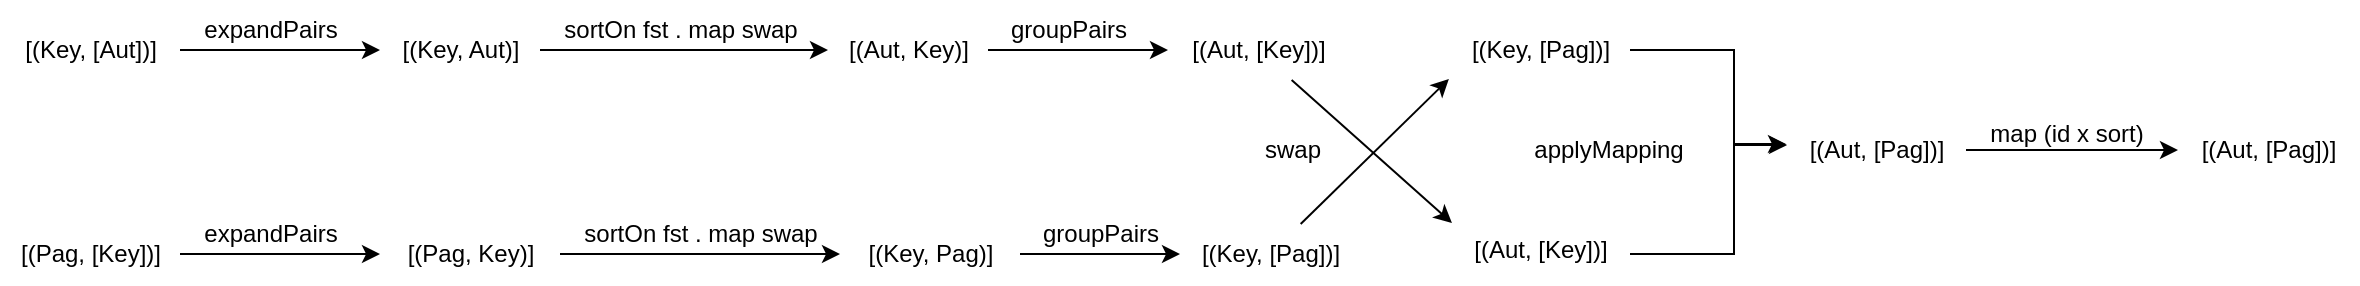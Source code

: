<mxfile version="28.2.4">
  <diagram name="Page-1" id="iRhwuJ6RRW_aZ2E-kMQQ">
    <mxGraphModel dx="1404" dy="650" grid="0" gridSize="10" guides="1" tooltips="1" connect="1" arrows="1" fold="1" page="1" pageScale="1" pageWidth="3300" pageHeight="2339" math="0" shadow="0">
      <root>
        <mxCell id="0" />
        <mxCell id="1" parent="0" />
        <mxCell id="rchXtqZC1mfvUct00wvf-4" style="edgeStyle=orthogonalEdgeStyle;rounded=0;orthogonalLoop=1;jettySize=auto;html=1;" edge="1" parent="1" source="rchXtqZC1mfvUct00wvf-2" target="rchXtqZC1mfvUct00wvf-3">
          <mxGeometry relative="1" as="geometry" />
        </mxCell>
        <mxCell id="rchXtqZC1mfvUct00wvf-2" value="[(Key, [Aut])]" style="text;html=1;align=center;verticalAlign=middle;resizable=0;points=[];autosize=1;strokeColor=none;fillColor=none;" vertex="1" parent="1">
          <mxGeometry x="96" y="158" width="90" height="30" as="geometry" />
        </mxCell>
        <mxCell id="rchXtqZC1mfvUct00wvf-7" style="edgeStyle=orthogonalEdgeStyle;rounded=0;orthogonalLoop=1;jettySize=auto;html=1;" edge="1" parent="1" source="rchXtqZC1mfvUct00wvf-3" target="rchXtqZC1mfvUct00wvf-6">
          <mxGeometry relative="1" as="geometry" />
        </mxCell>
        <mxCell id="rchXtqZC1mfvUct00wvf-3" value="[(Key, Aut)]" style="text;html=1;align=center;verticalAlign=middle;resizable=0;points=[];autosize=1;strokeColor=none;fillColor=none;" vertex="1" parent="1">
          <mxGeometry x="286" y="158" width="80" height="30" as="geometry" />
        </mxCell>
        <mxCell id="rchXtqZC1mfvUct00wvf-5" value="expandPairs" style="text;html=1;align=center;verticalAlign=middle;resizable=0;points=[];autosize=1;strokeColor=none;fillColor=none;" vertex="1" parent="1">
          <mxGeometry x="186" y="148" width="90" height="30" as="geometry" />
        </mxCell>
        <mxCell id="rchXtqZC1mfvUct00wvf-10" style="edgeStyle=orthogonalEdgeStyle;rounded=0;orthogonalLoop=1;jettySize=auto;html=1;" edge="1" parent="1" source="rchXtqZC1mfvUct00wvf-6" target="rchXtqZC1mfvUct00wvf-9">
          <mxGeometry relative="1" as="geometry" />
        </mxCell>
        <mxCell id="rchXtqZC1mfvUct00wvf-6" value="[(Aut, Key)]" style="text;html=1;align=center;verticalAlign=middle;resizable=0;points=[];autosize=1;strokeColor=none;fillColor=none;" vertex="1" parent="1">
          <mxGeometry x="510" y="158" width="80" height="30" as="geometry" />
        </mxCell>
        <mxCell id="rchXtqZC1mfvUct00wvf-8" value="sortOn fst . map swap" style="text;html=1;align=center;verticalAlign=middle;resizable=0;points=[];autosize=1;strokeColor=none;fillColor=none;" vertex="1" parent="1">
          <mxGeometry x="366" y="148" width="140" height="30" as="geometry" />
        </mxCell>
        <mxCell id="rchXtqZC1mfvUct00wvf-9" value="[(Aut, [Key])]" style="text;html=1;align=center;verticalAlign=middle;resizable=0;points=[];autosize=1;strokeColor=none;fillColor=none;" vertex="1" parent="1">
          <mxGeometry x="680" y="158" width="90" height="30" as="geometry" />
        </mxCell>
        <mxCell id="rchXtqZC1mfvUct00wvf-11" value="groupPairs" style="text;html=1;align=center;verticalAlign=middle;resizable=0;points=[];autosize=1;strokeColor=none;fillColor=none;" vertex="1" parent="1">
          <mxGeometry x="590" y="148" width="80" height="30" as="geometry" />
        </mxCell>
        <mxCell id="rchXtqZC1mfvUct00wvf-12" style="edgeStyle=orthogonalEdgeStyle;rounded=0;orthogonalLoop=1;jettySize=auto;html=1;" edge="1" source="rchXtqZC1mfvUct00wvf-13" target="rchXtqZC1mfvUct00wvf-15" parent="1">
          <mxGeometry relative="1" as="geometry" />
        </mxCell>
        <mxCell id="rchXtqZC1mfvUct00wvf-13" value="[(Pag, [Key])]" style="text;html=1;align=center;verticalAlign=middle;resizable=0;points=[];autosize=1;strokeColor=none;fillColor=none;" vertex="1" parent="1">
          <mxGeometry x="96" y="260" width="90" height="30" as="geometry" />
        </mxCell>
        <mxCell id="rchXtqZC1mfvUct00wvf-14" style="edgeStyle=orthogonalEdgeStyle;rounded=0;orthogonalLoop=1;jettySize=auto;html=1;" edge="1" source="rchXtqZC1mfvUct00wvf-15" target="rchXtqZC1mfvUct00wvf-18" parent="1">
          <mxGeometry relative="1" as="geometry" />
        </mxCell>
        <mxCell id="rchXtqZC1mfvUct00wvf-15" value="[(Pag, Key)]" style="text;html=1;align=center;verticalAlign=middle;resizable=0;points=[];autosize=1;strokeColor=none;fillColor=none;" vertex="1" parent="1">
          <mxGeometry x="286" y="260" width="90" height="30" as="geometry" />
        </mxCell>
        <mxCell id="rchXtqZC1mfvUct00wvf-16" value="expandPairs" style="text;html=1;align=center;verticalAlign=middle;resizable=0;points=[];autosize=1;strokeColor=none;fillColor=none;" vertex="1" parent="1">
          <mxGeometry x="186" y="250" width="90" height="30" as="geometry" />
        </mxCell>
        <mxCell id="rchXtqZC1mfvUct00wvf-17" style="edgeStyle=orthogonalEdgeStyle;rounded=0;orthogonalLoop=1;jettySize=auto;html=1;" edge="1" source="rchXtqZC1mfvUct00wvf-18" target="rchXtqZC1mfvUct00wvf-20" parent="1">
          <mxGeometry relative="1" as="geometry" />
        </mxCell>
        <mxCell id="rchXtqZC1mfvUct00wvf-18" value="[(Key, Pag)]" style="text;html=1;align=center;verticalAlign=middle;resizable=0;points=[];autosize=1;strokeColor=none;fillColor=none;" vertex="1" parent="1">
          <mxGeometry x="516" y="260" width="90" height="30" as="geometry" />
        </mxCell>
        <mxCell id="rchXtqZC1mfvUct00wvf-19" value="sortOn fst . map swap" style="text;html=1;align=center;verticalAlign=middle;resizable=0;points=[];autosize=1;strokeColor=none;fillColor=none;" vertex="1" parent="1">
          <mxGeometry x="376" y="250" width="140" height="30" as="geometry" />
        </mxCell>
        <mxCell id="rchXtqZC1mfvUct00wvf-20" value="[(Key, [Pag])]" style="text;html=1;align=center;verticalAlign=middle;resizable=0;points=[];autosize=1;strokeColor=none;fillColor=none;" vertex="1" parent="1">
          <mxGeometry x="686" y="260" width="90" height="30" as="geometry" />
        </mxCell>
        <mxCell id="rchXtqZC1mfvUct00wvf-21" value="groupPairs" style="text;html=1;align=center;verticalAlign=middle;resizable=0;points=[];autosize=1;strokeColor=none;fillColor=none;" vertex="1" parent="1">
          <mxGeometry x="606" y="250" width="80" height="30" as="geometry" />
        </mxCell>
        <mxCell id="rchXtqZC1mfvUct00wvf-22" value="[(Key, [Pag])]" style="text;html=1;align=center;verticalAlign=middle;resizable=0;points=[];autosize=1;strokeColor=none;fillColor=none;" vertex="1" parent="1">
          <mxGeometry x="821" y="158" width="90" height="30" as="geometry" />
        </mxCell>
        <mxCell id="rchXtqZC1mfvUct00wvf-23" value="[(Aut, [Key])]" style="text;html=1;align=center;verticalAlign=middle;resizable=0;points=[];autosize=1;strokeColor=none;fillColor=none;" vertex="1" parent="1">
          <mxGeometry x="821" y="258" width="90" height="30" as="geometry" />
        </mxCell>
        <mxCell id="rchXtqZC1mfvUct00wvf-24" style="rounded=0;orthogonalLoop=1;jettySize=auto;html=1;entryX=-0.006;entryY=0.983;entryDx=0;entryDy=0;entryPerimeter=0;" edge="1" parent="1" source="rchXtqZC1mfvUct00wvf-20" target="rchXtqZC1mfvUct00wvf-22">
          <mxGeometry relative="1" as="geometry" />
        </mxCell>
        <mxCell id="rchXtqZC1mfvUct00wvf-25" style="rounded=0;orthogonalLoop=1;jettySize=auto;html=1;entryX=0.011;entryY=0.05;entryDx=0;entryDy=0;entryPerimeter=0;" edge="1" parent="1" source="rchXtqZC1mfvUct00wvf-9" target="rchXtqZC1mfvUct00wvf-23">
          <mxGeometry relative="1" as="geometry" />
        </mxCell>
        <mxCell id="rchXtqZC1mfvUct00wvf-26" value="swap" style="text;html=1;align=center;verticalAlign=middle;resizable=0;points=[];autosize=1;strokeColor=none;fillColor=none;" vertex="1" parent="1">
          <mxGeometry x="717" y="208" width="50" height="30" as="geometry" />
        </mxCell>
        <mxCell id="rchXtqZC1mfvUct00wvf-32" style="edgeStyle=orthogonalEdgeStyle;rounded=0;orthogonalLoop=1;jettySize=auto;html=1;" edge="1" parent="1" source="rchXtqZC1mfvUct00wvf-27" target="rchXtqZC1mfvUct00wvf-31">
          <mxGeometry relative="1" as="geometry" />
        </mxCell>
        <mxCell id="rchXtqZC1mfvUct00wvf-27" value="[(Aut, [Pag])]" style="text;html=1;align=center;verticalAlign=middle;resizable=0;points=[];autosize=1;strokeColor=none;fillColor=none;" vertex="1" parent="1">
          <mxGeometry x="989" y="208" width="90" height="30" as="geometry" />
        </mxCell>
        <mxCell id="rchXtqZC1mfvUct00wvf-28" style="edgeStyle=orthogonalEdgeStyle;rounded=0;orthogonalLoop=1;jettySize=auto;html=1;entryX=0;entryY=0.4;entryDx=0;entryDy=0;entryPerimeter=0;" edge="1" parent="1" source="rchXtqZC1mfvUct00wvf-22" target="rchXtqZC1mfvUct00wvf-27">
          <mxGeometry relative="1" as="geometry">
            <Array as="points">
              <mxPoint x="963" y="173" />
              <mxPoint x="963" y="220" />
            </Array>
          </mxGeometry>
        </mxCell>
        <mxCell id="rchXtqZC1mfvUct00wvf-29" style="edgeStyle=orthogonalEdgeStyle;rounded=0;orthogonalLoop=1;jettySize=auto;html=1;entryX=0.006;entryY=0.417;entryDx=0;entryDy=0;entryPerimeter=0;" edge="1" parent="1" source="rchXtqZC1mfvUct00wvf-23" target="rchXtqZC1mfvUct00wvf-27">
          <mxGeometry relative="1" as="geometry">
            <Array as="points">
              <mxPoint x="963" y="275" />
              <mxPoint x="963" y="221" />
            </Array>
          </mxGeometry>
        </mxCell>
        <mxCell id="rchXtqZC1mfvUct00wvf-30" value="applyMapping" style="text;html=1;align=center;verticalAlign=middle;resizable=0;points=[];autosize=1;strokeColor=none;fillColor=none;" vertex="1" parent="1">
          <mxGeometry x="850" y="208" width="100" height="30" as="geometry" />
        </mxCell>
        <mxCell id="rchXtqZC1mfvUct00wvf-31" value="[(Aut, [Pag])]" style="text;html=1;align=center;verticalAlign=middle;resizable=0;points=[];autosize=1;strokeColor=none;fillColor=none;" vertex="1" parent="1">
          <mxGeometry x="1185" y="208" width="90" height="30" as="geometry" />
        </mxCell>
        <mxCell id="rchXtqZC1mfvUct00wvf-33" value="map (id x sort)" style="text;html=1;align=center;verticalAlign=middle;resizable=0;points=[];autosize=1;strokeColor=none;fillColor=none;" vertex="1" parent="1">
          <mxGeometry x="1079" y="200" width="100" height="30" as="geometry" />
        </mxCell>
      </root>
    </mxGraphModel>
  </diagram>
</mxfile>
